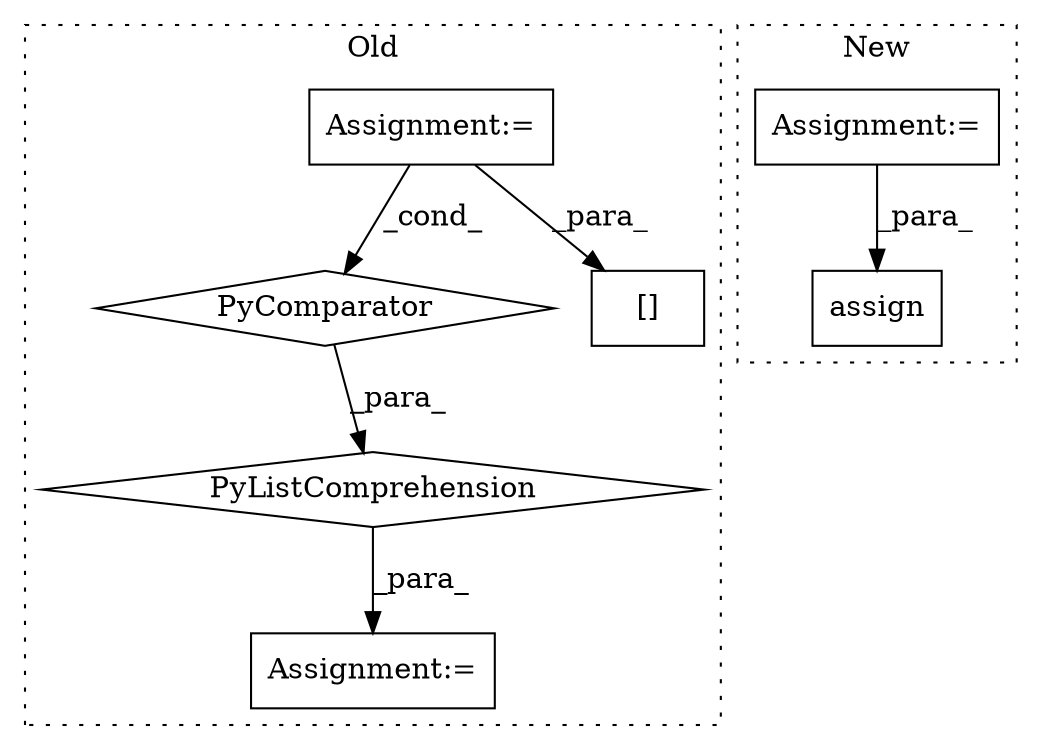 digraph G {
subgraph cluster0 {
1 [label="PyComparator" a="113" s="5146" l="26" shape="diamond"];
3 [label="Assignment:=" a="7" s="5146" l="26" shape="box"];
4 [label="PyListComprehension" a="109" s="5016" l="164" shape="diamond"];
5 [label="Assignment:=" a="7" s="5002" l="14" shape="box"];
7 [label="[]" a="2" s="5070,5080" l="7,1" shape="box"];
label = "Old";
style="dotted";
}
subgraph cluster1 {
2 [label="assign" a="32" s="3954,3964" l="7,1" shape="box"];
6 [label="Assignment:=" a="7" s="3806" l="1" shape="box"];
label = "New";
style="dotted";
}
1 -> 4 [label="_para_"];
3 -> 1 [label="_cond_"];
3 -> 7 [label="_para_"];
4 -> 5 [label="_para_"];
6 -> 2 [label="_para_"];
}